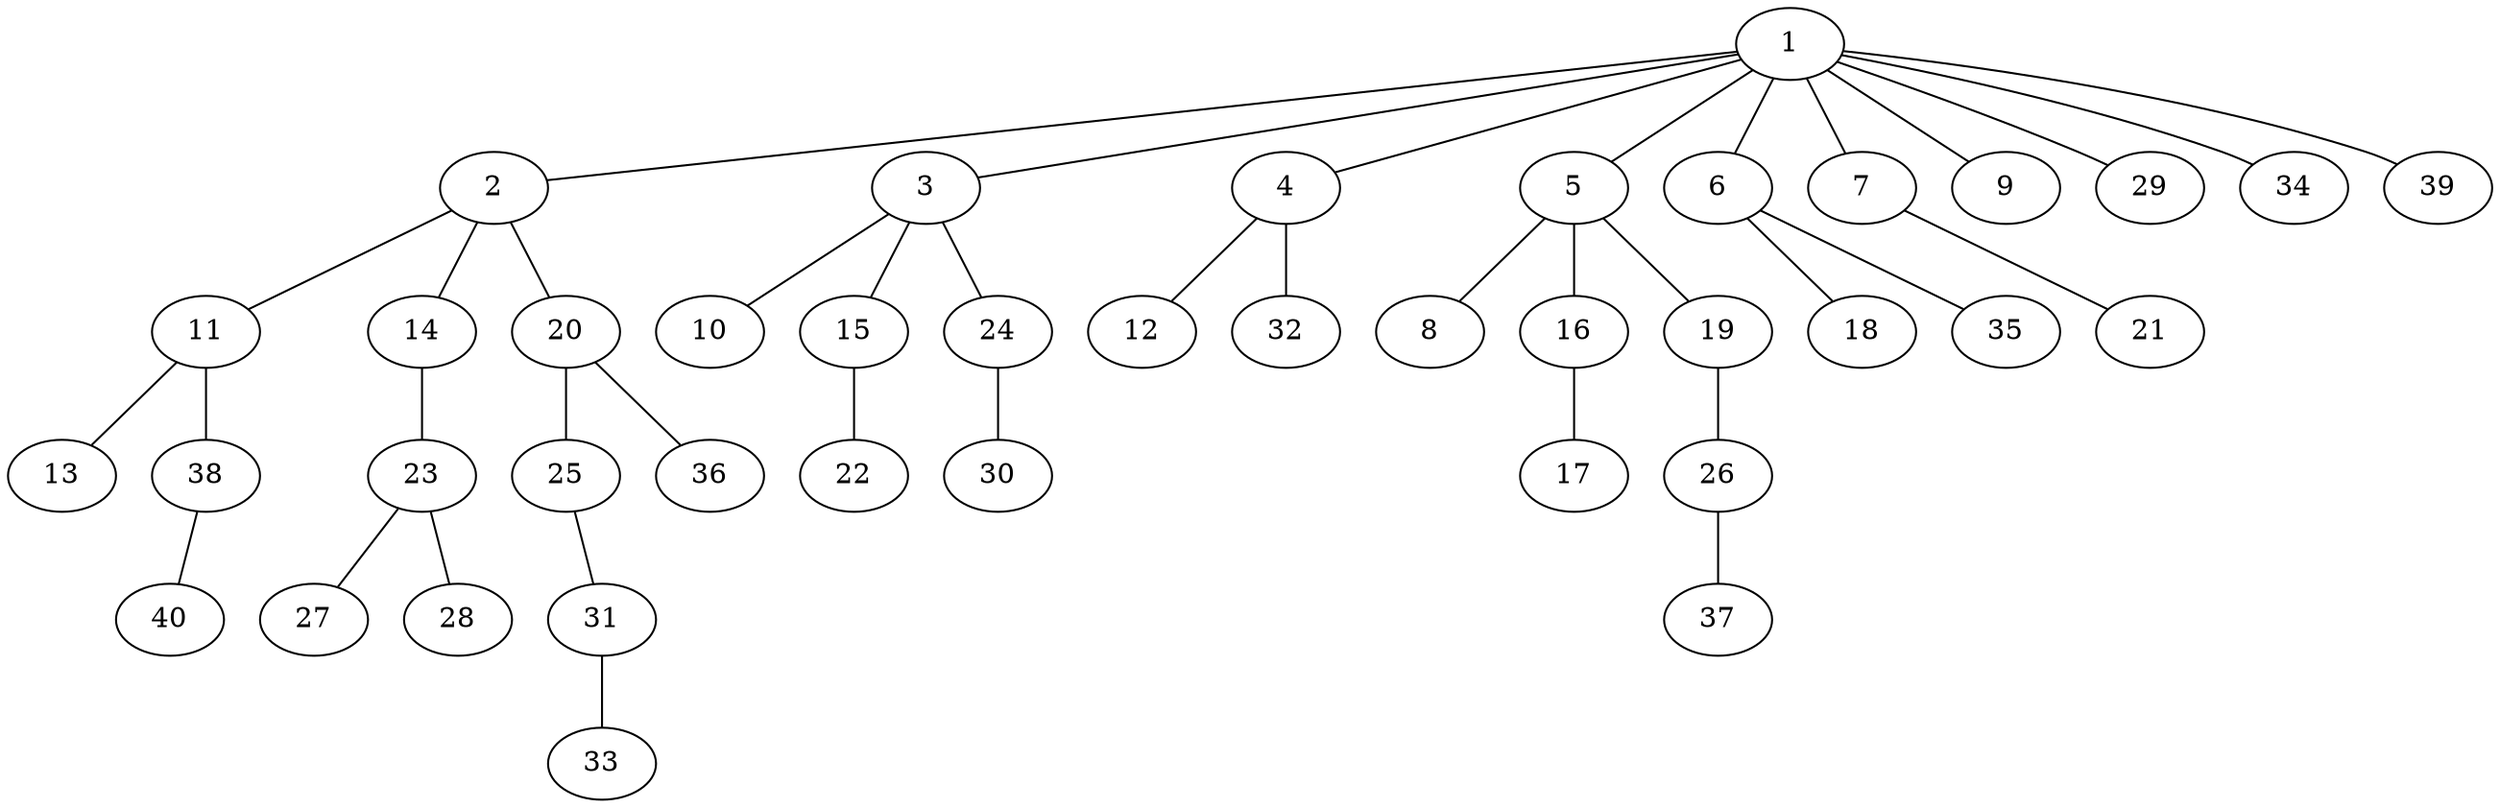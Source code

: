 graph graphname {1--2
1--3
1--4
1--5
1--6
1--7
1--9
1--29
1--34
1--39
2--11
2--14
2--20
3--10
3--15
3--24
4--12
4--32
5--8
5--16
5--19
6--18
6--35
7--21
11--13
11--38
14--23
15--22
16--17
19--26
20--25
20--36
23--27
23--28
24--30
25--31
26--37
31--33
38--40
}